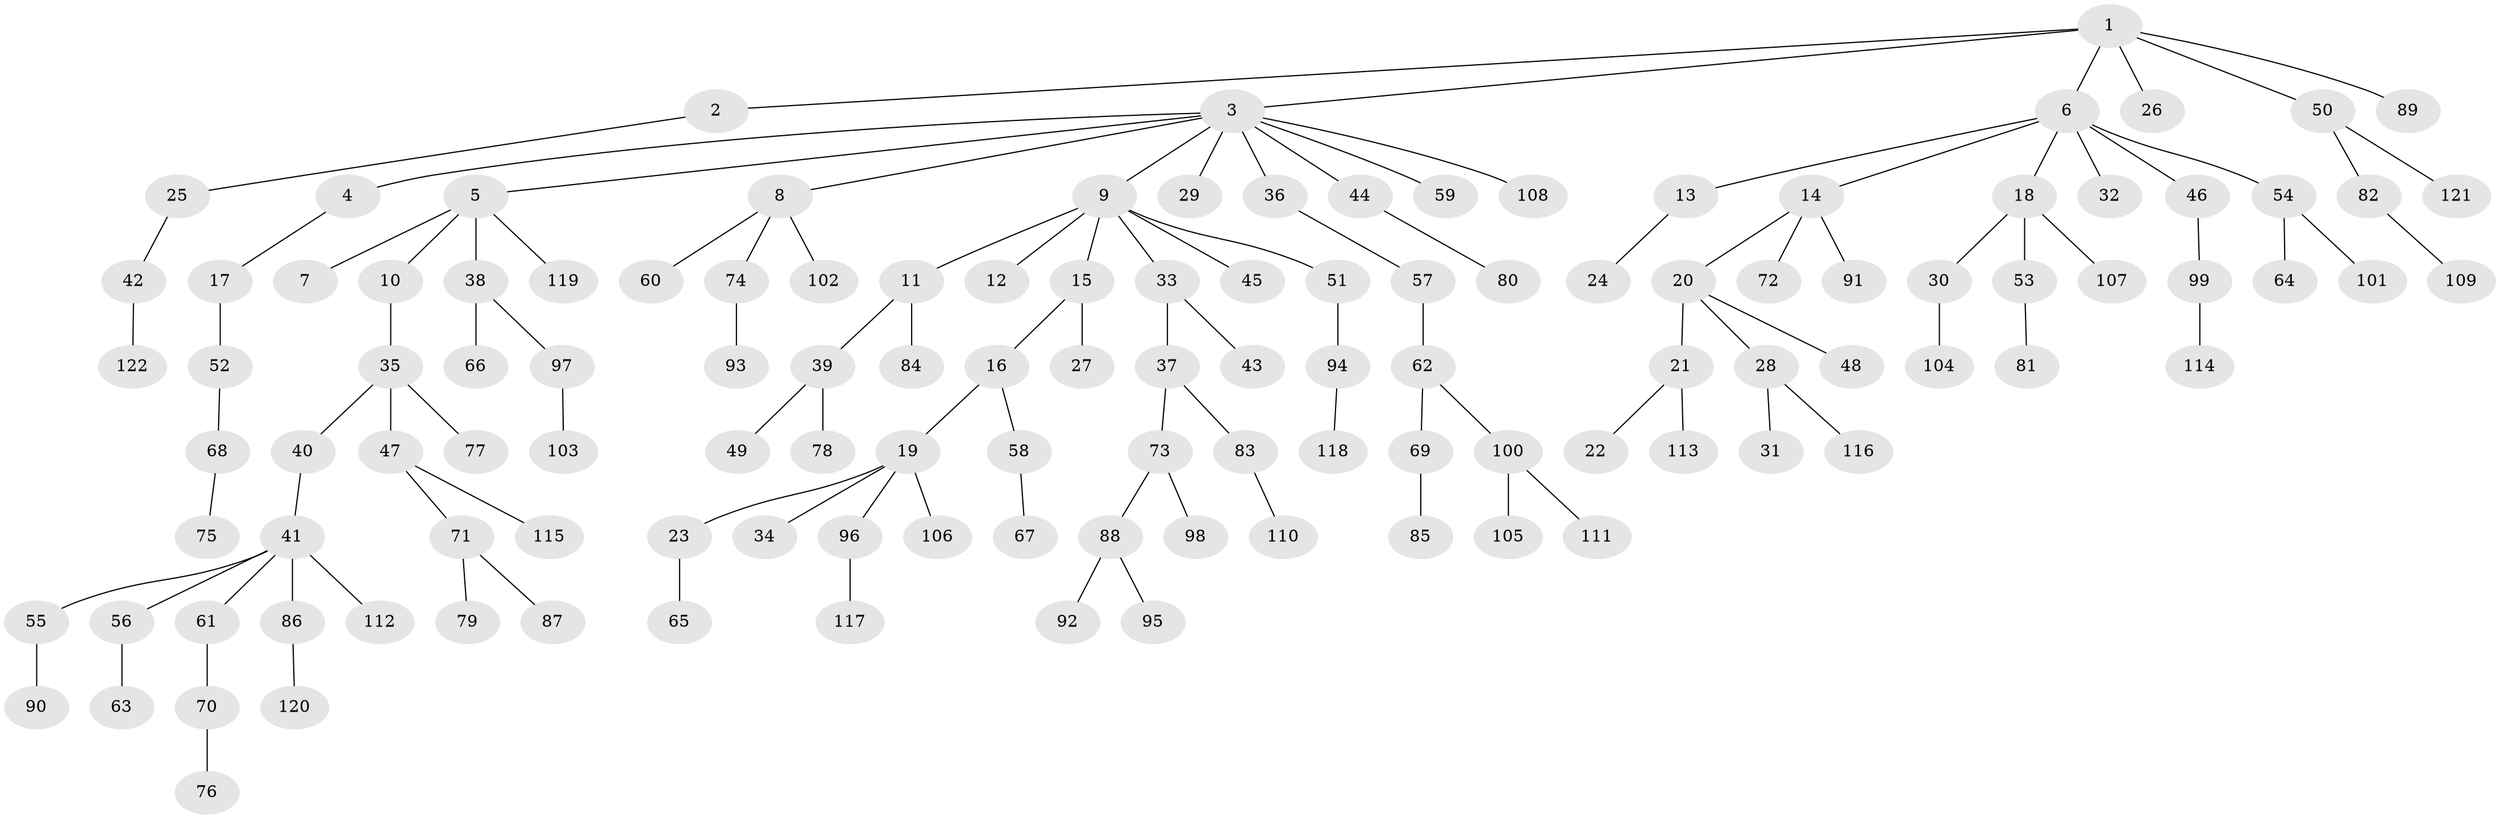 // coarse degree distribution, {5: 0.024096385542168676, 2: 0.25301204819277107, 9: 0.012048192771084338, 4: 0.07228915662650602, 7: 0.012048192771084338, 3: 0.060240963855421686, 6: 0.024096385542168676, 1: 0.5421686746987951}
// Generated by graph-tools (version 1.1) at 2025/24/03/03/25 07:24:08]
// undirected, 122 vertices, 121 edges
graph export_dot {
graph [start="1"]
  node [color=gray90,style=filled];
  1;
  2;
  3;
  4;
  5;
  6;
  7;
  8;
  9;
  10;
  11;
  12;
  13;
  14;
  15;
  16;
  17;
  18;
  19;
  20;
  21;
  22;
  23;
  24;
  25;
  26;
  27;
  28;
  29;
  30;
  31;
  32;
  33;
  34;
  35;
  36;
  37;
  38;
  39;
  40;
  41;
  42;
  43;
  44;
  45;
  46;
  47;
  48;
  49;
  50;
  51;
  52;
  53;
  54;
  55;
  56;
  57;
  58;
  59;
  60;
  61;
  62;
  63;
  64;
  65;
  66;
  67;
  68;
  69;
  70;
  71;
  72;
  73;
  74;
  75;
  76;
  77;
  78;
  79;
  80;
  81;
  82;
  83;
  84;
  85;
  86;
  87;
  88;
  89;
  90;
  91;
  92;
  93;
  94;
  95;
  96;
  97;
  98;
  99;
  100;
  101;
  102;
  103;
  104;
  105;
  106;
  107;
  108;
  109;
  110;
  111;
  112;
  113;
  114;
  115;
  116;
  117;
  118;
  119;
  120;
  121;
  122;
  1 -- 2;
  1 -- 3;
  1 -- 6;
  1 -- 26;
  1 -- 50;
  1 -- 89;
  2 -- 25;
  3 -- 4;
  3 -- 5;
  3 -- 8;
  3 -- 9;
  3 -- 29;
  3 -- 36;
  3 -- 44;
  3 -- 59;
  3 -- 108;
  4 -- 17;
  5 -- 7;
  5 -- 10;
  5 -- 38;
  5 -- 119;
  6 -- 13;
  6 -- 14;
  6 -- 18;
  6 -- 32;
  6 -- 46;
  6 -- 54;
  8 -- 60;
  8 -- 74;
  8 -- 102;
  9 -- 11;
  9 -- 12;
  9 -- 15;
  9 -- 33;
  9 -- 45;
  9 -- 51;
  10 -- 35;
  11 -- 39;
  11 -- 84;
  13 -- 24;
  14 -- 20;
  14 -- 72;
  14 -- 91;
  15 -- 16;
  15 -- 27;
  16 -- 19;
  16 -- 58;
  17 -- 52;
  18 -- 30;
  18 -- 53;
  18 -- 107;
  19 -- 23;
  19 -- 34;
  19 -- 96;
  19 -- 106;
  20 -- 21;
  20 -- 28;
  20 -- 48;
  21 -- 22;
  21 -- 113;
  23 -- 65;
  25 -- 42;
  28 -- 31;
  28 -- 116;
  30 -- 104;
  33 -- 37;
  33 -- 43;
  35 -- 40;
  35 -- 47;
  35 -- 77;
  36 -- 57;
  37 -- 73;
  37 -- 83;
  38 -- 66;
  38 -- 97;
  39 -- 49;
  39 -- 78;
  40 -- 41;
  41 -- 55;
  41 -- 56;
  41 -- 61;
  41 -- 86;
  41 -- 112;
  42 -- 122;
  44 -- 80;
  46 -- 99;
  47 -- 71;
  47 -- 115;
  50 -- 82;
  50 -- 121;
  51 -- 94;
  52 -- 68;
  53 -- 81;
  54 -- 64;
  54 -- 101;
  55 -- 90;
  56 -- 63;
  57 -- 62;
  58 -- 67;
  61 -- 70;
  62 -- 69;
  62 -- 100;
  68 -- 75;
  69 -- 85;
  70 -- 76;
  71 -- 79;
  71 -- 87;
  73 -- 88;
  73 -- 98;
  74 -- 93;
  82 -- 109;
  83 -- 110;
  86 -- 120;
  88 -- 92;
  88 -- 95;
  94 -- 118;
  96 -- 117;
  97 -- 103;
  99 -- 114;
  100 -- 105;
  100 -- 111;
}

